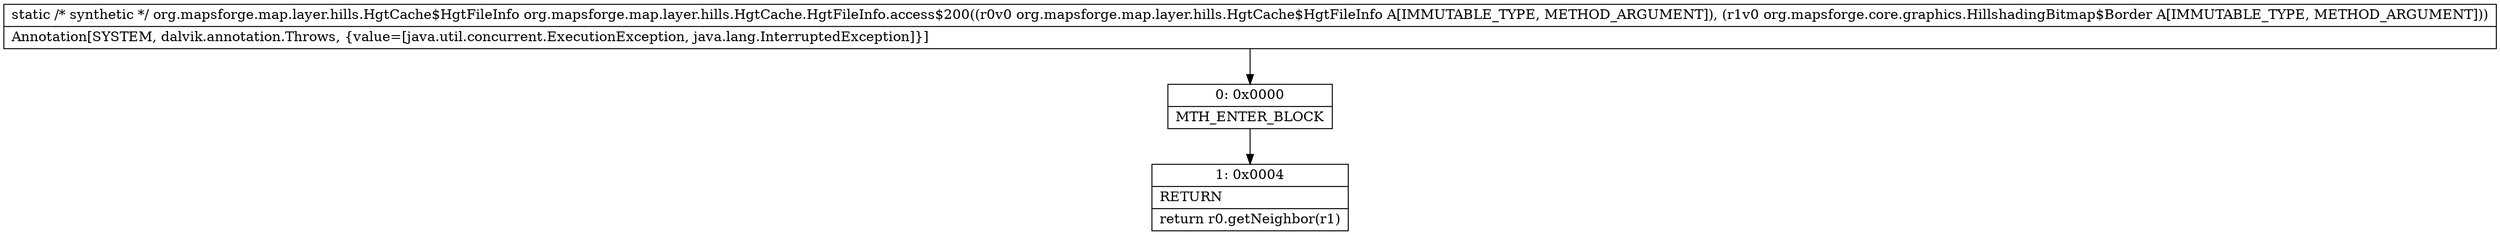 digraph "CFG fororg.mapsforge.map.layer.hills.HgtCache.HgtFileInfo.access$200(Lorg\/mapsforge\/map\/layer\/hills\/HgtCache$HgtFileInfo;Lorg\/mapsforge\/core\/graphics\/HillshadingBitmap$Border;)Lorg\/mapsforge\/map\/layer\/hills\/HgtCache$HgtFileInfo;" {
Node_0 [shape=record,label="{0\:\ 0x0000|MTH_ENTER_BLOCK\l}"];
Node_1 [shape=record,label="{1\:\ 0x0004|RETURN\l|return r0.getNeighbor(r1)\l}"];
MethodNode[shape=record,label="{static \/* synthetic *\/ org.mapsforge.map.layer.hills.HgtCache$HgtFileInfo org.mapsforge.map.layer.hills.HgtCache.HgtFileInfo.access$200((r0v0 org.mapsforge.map.layer.hills.HgtCache$HgtFileInfo A[IMMUTABLE_TYPE, METHOD_ARGUMENT]), (r1v0 org.mapsforge.core.graphics.HillshadingBitmap$Border A[IMMUTABLE_TYPE, METHOD_ARGUMENT]))  | Annotation[SYSTEM, dalvik.annotation.Throws, \{value=[java.util.concurrent.ExecutionException, java.lang.InterruptedException]\}]\l}"];
MethodNode -> Node_0;
Node_0 -> Node_1;
}

